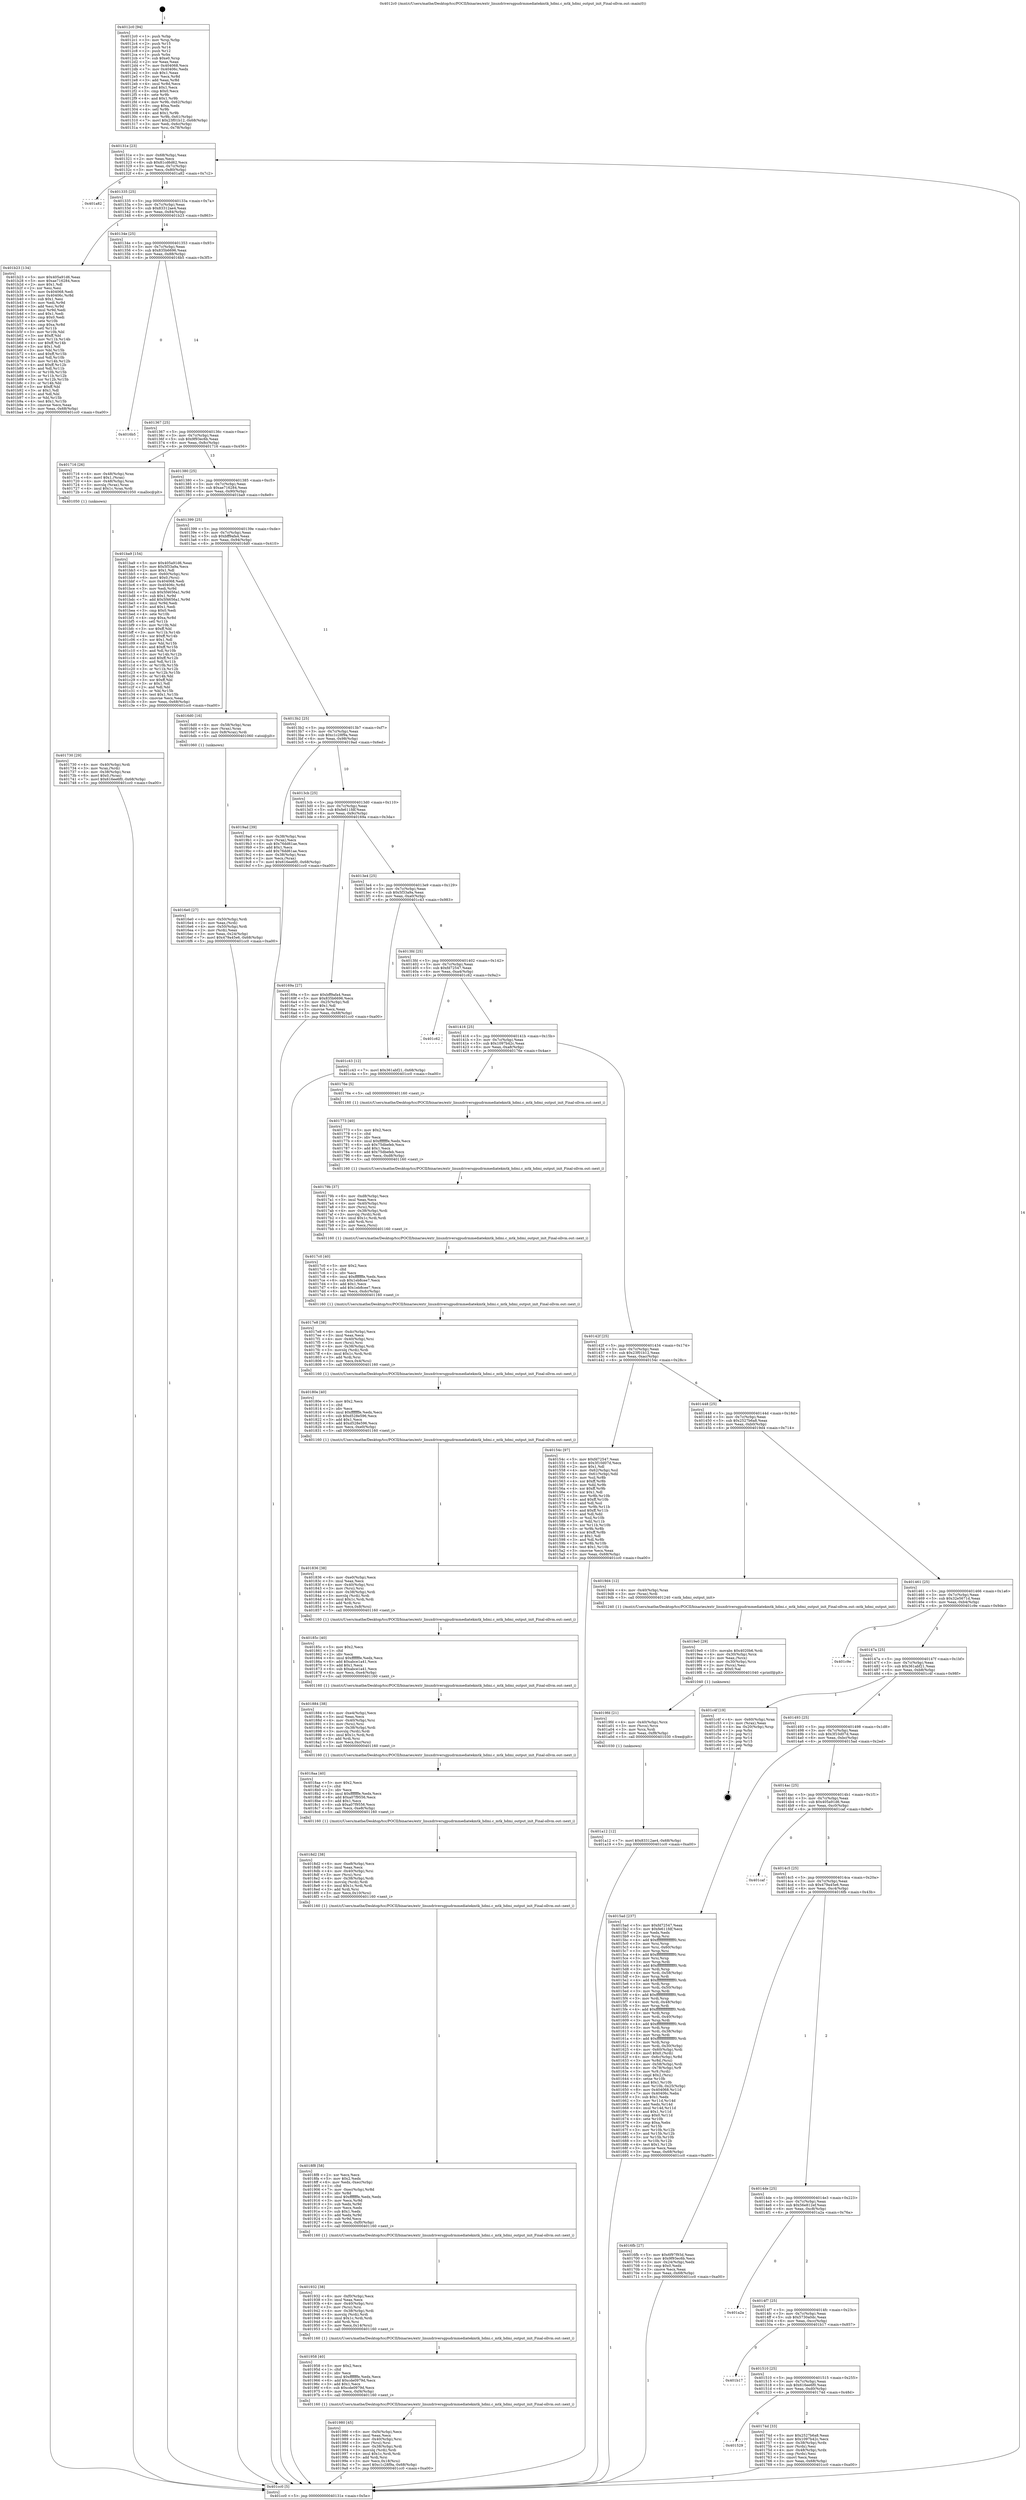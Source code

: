 digraph "0x4012c0" {
  label = "0x4012c0 (/mnt/c/Users/mathe/Desktop/tcc/POCII/binaries/extr_linuxdriversgpudrmmediatekmtk_hdmi.c_mtk_hdmi_output_init_Final-ollvm.out::main(0))"
  labelloc = "t"
  node[shape=record]

  Entry [label="",width=0.3,height=0.3,shape=circle,fillcolor=black,style=filled]
  "0x40131e" [label="{
     0x40131e [23]\l
     | [instrs]\l
     &nbsp;&nbsp;0x40131e \<+3\>: mov -0x68(%rbp),%eax\l
     &nbsp;&nbsp;0x401321 \<+2\>: mov %eax,%ecx\l
     &nbsp;&nbsp;0x401323 \<+6\>: sub $0x81cd6d62,%ecx\l
     &nbsp;&nbsp;0x401329 \<+3\>: mov %eax,-0x7c(%rbp)\l
     &nbsp;&nbsp;0x40132c \<+3\>: mov %ecx,-0x80(%rbp)\l
     &nbsp;&nbsp;0x40132f \<+6\>: je 0000000000401a82 \<main+0x7c2\>\l
  }"]
  "0x401a82" [label="{
     0x401a82\l
  }", style=dashed]
  "0x401335" [label="{
     0x401335 [25]\l
     | [instrs]\l
     &nbsp;&nbsp;0x401335 \<+5\>: jmp 000000000040133a \<main+0x7a\>\l
     &nbsp;&nbsp;0x40133a \<+3\>: mov -0x7c(%rbp),%eax\l
     &nbsp;&nbsp;0x40133d \<+5\>: sub $0x83312ae4,%eax\l
     &nbsp;&nbsp;0x401342 \<+6\>: mov %eax,-0x84(%rbp)\l
     &nbsp;&nbsp;0x401348 \<+6\>: je 0000000000401b23 \<main+0x863\>\l
  }"]
  Exit [label="",width=0.3,height=0.3,shape=circle,fillcolor=black,style=filled,peripheries=2]
  "0x401b23" [label="{
     0x401b23 [134]\l
     | [instrs]\l
     &nbsp;&nbsp;0x401b23 \<+5\>: mov $0x405a91d6,%eax\l
     &nbsp;&nbsp;0x401b28 \<+5\>: mov $0xae716284,%ecx\l
     &nbsp;&nbsp;0x401b2d \<+2\>: mov $0x1,%dl\l
     &nbsp;&nbsp;0x401b2f \<+2\>: xor %esi,%esi\l
     &nbsp;&nbsp;0x401b31 \<+7\>: mov 0x404068,%edi\l
     &nbsp;&nbsp;0x401b38 \<+8\>: mov 0x40406c,%r8d\l
     &nbsp;&nbsp;0x401b40 \<+3\>: sub $0x1,%esi\l
     &nbsp;&nbsp;0x401b43 \<+3\>: mov %edi,%r9d\l
     &nbsp;&nbsp;0x401b46 \<+3\>: add %esi,%r9d\l
     &nbsp;&nbsp;0x401b49 \<+4\>: imul %r9d,%edi\l
     &nbsp;&nbsp;0x401b4d \<+3\>: and $0x1,%edi\l
     &nbsp;&nbsp;0x401b50 \<+3\>: cmp $0x0,%edi\l
     &nbsp;&nbsp;0x401b53 \<+4\>: sete %r10b\l
     &nbsp;&nbsp;0x401b57 \<+4\>: cmp $0xa,%r8d\l
     &nbsp;&nbsp;0x401b5b \<+4\>: setl %r11b\l
     &nbsp;&nbsp;0x401b5f \<+3\>: mov %r10b,%bl\l
     &nbsp;&nbsp;0x401b62 \<+3\>: xor $0xff,%bl\l
     &nbsp;&nbsp;0x401b65 \<+3\>: mov %r11b,%r14b\l
     &nbsp;&nbsp;0x401b68 \<+4\>: xor $0xff,%r14b\l
     &nbsp;&nbsp;0x401b6c \<+3\>: xor $0x1,%dl\l
     &nbsp;&nbsp;0x401b6f \<+3\>: mov %bl,%r15b\l
     &nbsp;&nbsp;0x401b72 \<+4\>: and $0xff,%r15b\l
     &nbsp;&nbsp;0x401b76 \<+3\>: and %dl,%r10b\l
     &nbsp;&nbsp;0x401b79 \<+3\>: mov %r14b,%r12b\l
     &nbsp;&nbsp;0x401b7c \<+4\>: and $0xff,%r12b\l
     &nbsp;&nbsp;0x401b80 \<+3\>: and %dl,%r11b\l
     &nbsp;&nbsp;0x401b83 \<+3\>: or %r10b,%r15b\l
     &nbsp;&nbsp;0x401b86 \<+3\>: or %r11b,%r12b\l
     &nbsp;&nbsp;0x401b89 \<+3\>: xor %r12b,%r15b\l
     &nbsp;&nbsp;0x401b8c \<+3\>: or %r14b,%bl\l
     &nbsp;&nbsp;0x401b8f \<+3\>: xor $0xff,%bl\l
     &nbsp;&nbsp;0x401b92 \<+3\>: or $0x1,%dl\l
     &nbsp;&nbsp;0x401b95 \<+2\>: and %dl,%bl\l
     &nbsp;&nbsp;0x401b97 \<+3\>: or %bl,%r15b\l
     &nbsp;&nbsp;0x401b9a \<+4\>: test $0x1,%r15b\l
     &nbsp;&nbsp;0x401b9e \<+3\>: cmovne %ecx,%eax\l
     &nbsp;&nbsp;0x401ba1 \<+3\>: mov %eax,-0x68(%rbp)\l
     &nbsp;&nbsp;0x401ba4 \<+5\>: jmp 0000000000401cc0 \<main+0xa00\>\l
  }"]
  "0x40134e" [label="{
     0x40134e [25]\l
     | [instrs]\l
     &nbsp;&nbsp;0x40134e \<+5\>: jmp 0000000000401353 \<main+0x93\>\l
     &nbsp;&nbsp;0x401353 \<+3\>: mov -0x7c(%rbp),%eax\l
     &nbsp;&nbsp;0x401356 \<+5\>: sub $0x835b6696,%eax\l
     &nbsp;&nbsp;0x40135b \<+6\>: mov %eax,-0x88(%rbp)\l
     &nbsp;&nbsp;0x401361 \<+6\>: je 00000000004016b5 \<main+0x3f5\>\l
  }"]
  "0x401a12" [label="{
     0x401a12 [12]\l
     | [instrs]\l
     &nbsp;&nbsp;0x401a12 \<+7\>: movl $0x83312ae4,-0x68(%rbp)\l
     &nbsp;&nbsp;0x401a19 \<+5\>: jmp 0000000000401cc0 \<main+0xa00\>\l
  }"]
  "0x4016b5" [label="{
     0x4016b5\l
  }", style=dashed]
  "0x401367" [label="{
     0x401367 [25]\l
     | [instrs]\l
     &nbsp;&nbsp;0x401367 \<+5\>: jmp 000000000040136c \<main+0xac\>\l
     &nbsp;&nbsp;0x40136c \<+3\>: mov -0x7c(%rbp),%eax\l
     &nbsp;&nbsp;0x40136f \<+5\>: sub $0x9f93ec6b,%eax\l
     &nbsp;&nbsp;0x401374 \<+6\>: mov %eax,-0x8c(%rbp)\l
     &nbsp;&nbsp;0x40137a \<+6\>: je 0000000000401716 \<main+0x456\>\l
  }"]
  "0x4019fd" [label="{
     0x4019fd [21]\l
     | [instrs]\l
     &nbsp;&nbsp;0x4019fd \<+4\>: mov -0x40(%rbp),%rcx\l
     &nbsp;&nbsp;0x401a01 \<+3\>: mov (%rcx),%rcx\l
     &nbsp;&nbsp;0x401a04 \<+3\>: mov %rcx,%rdi\l
     &nbsp;&nbsp;0x401a07 \<+6\>: mov %eax,-0xf8(%rbp)\l
     &nbsp;&nbsp;0x401a0d \<+5\>: call 0000000000401030 \<free@plt\>\l
     | [calls]\l
     &nbsp;&nbsp;0x401030 \{1\} (unknown)\l
  }"]
  "0x401716" [label="{
     0x401716 [26]\l
     | [instrs]\l
     &nbsp;&nbsp;0x401716 \<+4\>: mov -0x48(%rbp),%rax\l
     &nbsp;&nbsp;0x40171a \<+6\>: movl $0x1,(%rax)\l
     &nbsp;&nbsp;0x401720 \<+4\>: mov -0x48(%rbp),%rax\l
     &nbsp;&nbsp;0x401724 \<+3\>: movslq (%rax),%rax\l
     &nbsp;&nbsp;0x401727 \<+4\>: imul $0x1c,%rax,%rdi\l
     &nbsp;&nbsp;0x40172b \<+5\>: call 0000000000401050 \<malloc@plt\>\l
     | [calls]\l
     &nbsp;&nbsp;0x401050 \{1\} (unknown)\l
  }"]
  "0x401380" [label="{
     0x401380 [25]\l
     | [instrs]\l
     &nbsp;&nbsp;0x401380 \<+5\>: jmp 0000000000401385 \<main+0xc5\>\l
     &nbsp;&nbsp;0x401385 \<+3\>: mov -0x7c(%rbp),%eax\l
     &nbsp;&nbsp;0x401388 \<+5\>: sub $0xae716284,%eax\l
     &nbsp;&nbsp;0x40138d \<+6\>: mov %eax,-0x90(%rbp)\l
     &nbsp;&nbsp;0x401393 \<+6\>: je 0000000000401ba9 \<main+0x8e9\>\l
  }"]
  "0x4019e0" [label="{
     0x4019e0 [29]\l
     | [instrs]\l
     &nbsp;&nbsp;0x4019e0 \<+10\>: movabs $0x4020b6,%rdi\l
     &nbsp;&nbsp;0x4019ea \<+4\>: mov -0x30(%rbp),%rcx\l
     &nbsp;&nbsp;0x4019ee \<+2\>: mov %eax,(%rcx)\l
     &nbsp;&nbsp;0x4019f0 \<+4\>: mov -0x30(%rbp),%rcx\l
     &nbsp;&nbsp;0x4019f4 \<+2\>: mov (%rcx),%esi\l
     &nbsp;&nbsp;0x4019f6 \<+2\>: mov $0x0,%al\l
     &nbsp;&nbsp;0x4019f8 \<+5\>: call 0000000000401040 \<printf@plt\>\l
     | [calls]\l
     &nbsp;&nbsp;0x401040 \{1\} (unknown)\l
  }"]
  "0x401ba9" [label="{
     0x401ba9 [154]\l
     | [instrs]\l
     &nbsp;&nbsp;0x401ba9 \<+5\>: mov $0x405a91d6,%eax\l
     &nbsp;&nbsp;0x401bae \<+5\>: mov $0x5f33a9a,%ecx\l
     &nbsp;&nbsp;0x401bb3 \<+2\>: mov $0x1,%dl\l
     &nbsp;&nbsp;0x401bb5 \<+4\>: mov -0x60(%rbp),%rsi\l
     &nbsp;&nbsp;0x401bb9 \<+6\>: movl $0x0,(%rsi)\l
     &nbsp;&nbsp;0x401bbf \<+7\>: mov 0x404068,%edi\l
     &nbsp;&nbsp;0x401bc6 \<+8\>: mov 0x40406c,%r8d\l
     &nbsp;&nbsp;0x401bce \<+3\>: mov %edi,%r9d\l
     &nbsp;&nbsp;0x401bd1 \<+7\>: sub $0x5f4656a1,%r9d\l
     &nbsp;&nbsp;0x401bd8 \<+4\>: sub $0x1,%r9d\l
     &nbsp;&nbsp;0x401bdc \<+7\>: add $0x5f4656a1,%r9d\l
     &nbsp;&nbsp;0x401be3 \<+4\>: imul %r9d,%edi\l
     &nbsp;&nbsp;0x401be7 \<+3\>: and $0x1,%edi\l
     &nbsp;&nbsp;0x401bea \<+3\>: cmp $0x0,%edi\l
     &nbsp;&nbsp;0x401bed \<+4\>: sete %r10b\l
     &nbsp;&nbsp;0x401bf1 \<+4\>: cmp $0xa,%r8d\l
     &nbsp;&nbsp;0x401bf5 \<+4\>: setl %r11b\l
     &nbsp;&nbsp;0x401bf9 \<+3\>: mov %r10b,%bl\l
     &nbsp;&nbsp;0x401bfc \<+3\>: xor $0xff,%bl\l
     &nbsp;&nbsp;0x401bff \<+3\>: mov %r11b,%r14b\l
     &nbsp;&nbsp;0x401c02 \<+4\>: xor $0xff,%r14b\l
     &nbsp;&nbsp;0x401c06 \<+3\>: xor $0x1,%dl\l
     &nbsp;&nbsp;0x401c09 \<+3\>: mov %bl,%r15b\l
     &nbsp;&nbsp;0x401c0c \<+4\>: and $0xff,%r15b\l
     &nbsp;&nbsp;0x401c10 \<+3\>: and %dl,%r10b\l
     &nbsp;&nbsp;0x401c13 \<+3\>: mov %r14b,%r12b\l
     &nbsp;&nbsp;0x401c16 \<+4\>: and $0xff,%r12b\l
     &nbsp;&nbsp;0x401c1a \<+3\>: and %dl,%r11b\l
     &nbsp;&nbsp;0x401c1d \<+3\>: or %r10b,%r15b\l
     &nbsp;&nbsp;0x401c20 \<+3\>: or %r11b,%r12b\l
     &nbsp;&nbsp;0x401c23 \<+3\>: xor %r12b,%r15b\l
     &nbsp;&nbsp;0x401c26 \<+3\>: or %r14b,%bl\l
     &nbsp;&nbsp;0x401c29 \<+3\>: xor $0xff,%bl\l
     &nbsp;&nbsp;0x401c2c \<+3\>: or $0x1,%dl\l
     &nbsp;&nbsp;0x401c2f \<+2\>: and %dl,%bl\l
     &nbsp;&nbsp;0x401c31 \<+3\>: or %bl,%r15b\l
     &nbsp;&nbsp;0x401c34 \<+4\>: test $0x1,%r15b\l
     &nbsp;&nbsp;0x401c38 \<+3\>: cmovne %ecx,%eax\l
     &nbsp;&nbsp;0x401c3b \<+3\>: mov %eax,-0x68(%rbp)\l
     &nbsp;&nbsp;0x401c3e \<+5\>: jmp 0000000000401cc0 \<main+0xa00\>\l
  }"]
  "0x401399" [label="{
     0x401399 [25]\l
     | [instrs]\l
     &nbsp;&nbsp;0x401399 \<+5\>: jmp 000000000040139e \<main+0xde\>\l
     &nbsp;&nbsp;0x40139e \<+3\>: mov -0x7c(%rbp),%eax\l
     &nbsp;&nbsp;0x4013a1 \<+5\>: sub $0xbff9afa4,%eax\l
     &nbsp;&nbsp;0x4013a6 \<+6\>: mov %eax,-0x94(%rbp)\l
     &nbsp;&nbsp;0x4013ac \<+6\>: je 00000000004016d0 \<main+0x410\>\l
  }"]
  "0x401980" [label="{
     0x401980 [45]\l
     | [instrs]\l
     &nbsp;&nbsp;0x401980 \<+6\>: mov -0xf4(%rbp),%ecx\l
     &nbsp;&nbsp;0x401986 \<+3\>: imul %eax,%ecx\l
     &nbsp;&nbsp;0x401989 \<+4\>: mov -0x40(%rbp),%rsi\l
     &nbsp;&nbsp;0x40198d \<+3\>: mov (%rsi),%rsi\l
     &nbsp;&nbsp;0x401990 \<+4\>: mov -0x38(%rbp),%rdi\l
     &nbsp;&nbsp;0x401994 \<+3\>: movslq (%rdi),%rdi\l
     &nbsp;&nbsp;0x401997 \<+4\>: imul $0x1c,%rdi,%rdi\l
     &nbsp;&nbsp;0x40199b \<+3\>: add %rdi,%rsi\l
     &nbsp;&nbsp;0x40199e \<+3\>: mov %ecx,0x18(%rsi)\l
     &nbsp;&nbsp;0x4019a1 \<+7\>: movl $0xc1c28f9a,-0x68(%rbp)\l
     &nbsp;&nbsp;0x4019a8 \<+5\>: jmp 0000000000401cc0 \<main+0xa00\>\l
  }"]
  "0x4016d0" [label="{
     0x4016d0 [16]\l
     | [instrs]\l
     &nbsp;&nbsp;0x4016d0 \<+4\>: mov -0x58(%rbp),%rax\l
     &nbsp;&nbsp;0x4016d4 \<+3\>: mov (%rax),%rax\l
     &nbsp;&nbsp;0x4016d7 \<+4\>: mov 0x8(%rax),%rdi\l
     &nbsp;&nbsp;0x4016db \<+5\>: call 0000000000401060 \<atoi@plt\>\l
     | [calls]\l
     &nbsp;&nbsp;0x401060 \{1\} (unknown)\l
  }"]
  "0x4013b2" [label="{
     0x4013b2 [25]\l
     | [instrs]\l
     &nbsp;&nbsp;0x4013b2 \<+5\>: jmp 00000000004013b7 \<main+0xf7\>\l
     &nbsp;&nbsp;0x4013b7 \<+3\>: mov -0x7c(%rbp),%eax\l
     &nbsp;&nbsp;0x4013ba \<+5\>: sub $0xc1c28f9a,%eax\l
     &nbsp;&nbsp;0x4013bf \<+6\>: mov %eax,-0x98(%rbp)\l
     &nbsp;&nbsp;0x4013c5 \<+6\>: je 00000000004019ad \<main+0x6ed\>\l
  }"]
  "0x401958" [label="{
     0x401958 [40]\l
     | [instrs]\l
     &nbsp;&nbsp;0x401958 \<+5\>: mov $0x2,%ecx\l
     &nbsp;&nbsp;0x40195d \<+1\>: cltd\l
     &nbsp;&nbsp;0x40195e \<+2\>: idiv %ecx\l
     &nbsp;&nbsp;0x401960 \<+6\>: imul $0xfffffffe,%edx,%ecx\l
     &nbsp;&nbsp;0x401966 \<+6\>: add $0xcde0979d,%ecx\l
     &nbsp;&nbsp;0x40196c \<+3\>: add $0x1,%ecx\l
     &nbsp;&nbsp;0x40196f \<+6\>: sub $0xcde0979d,%ecx\l
     &nbsp;&nbsp;0x401975 \<+6\>: mov %ecx,-0xf4(%rbp)\l
     &nbsp;&nbsp;0x40197b \<+5\>: call 0000000000401160 \<next_i\>\l
     | [calls]\l
     &nbsp;&nbsp;0x401160 \{1\} (/mnt/c/Users/mathe/Desktop/tcc/POCII/binaries/extr_linuxdriversgpudrmmediatekmtk_hdmi.c_mtk_hdmi_output_init_Final-ollvm.out::next_i)\l
  }"]
  "0x4019ad" [label="{
     0x4019ad [39]\l
     | [instrs]\l
     &nbsp;&nbsp;0x4019ad \<+4\>: mov -0x38(%rbp),%rax\l
     &nbsp;&nbsp;0x4019b1 \<+2\>: mov (%rax),%ecx\l
     &nbsp;&nbsp;0x4019b3 \<+6\>: sub $0x76dd61ae,%ecx\l
     &nbsp;&nbsp;0x4019b9 \<+3\>: add $0x1,%ecx\l
     &nbsp;&nbsp;0x4019bc \<+6\>: add $0x76dd61ae,%ecx\l
     &nbsp;&nbsp;0x4019c2 \<+4\>: mov -0x38(%rbp),%rax\l
     &nbsp;&nbsp;0x4019c6 \<+2\>: mov %ecx,(%rax)\l
     &nbsp;&nbsp;0x4019c8 \<+7\>: movl $0x616ee6f0,-0x68(%rbp)\l
     &nbsp;&nbsp;0x4019cf \<+5\>: jmp 0000000000401cc0 \<main+0xa00\>\l
  }"]
  "0x4013cb" [label="{
     0x4013cb [25]\l
     | [instrs]\l
     &nbsp;&nbsp;0x4013cb \<+5\>: jmp 00000000004013d0 \<main+0x110\>\l
     &nbsp;&nbsp;0x4013d0 \<+3\>: mov -0x7c(%rbp),%eax\l
     &nbsp;&nbsp;0x4013d3 \<+5\>: sub $0xfe611fdf,%eax\l
     &nbsp;&nbsp;0x4013d8 \<+6\>: mov %eax,-0x9c(%rbp)\l
     &nbsp;&nbsp;0x4013de \<+6\>: je 000000000040169a \<main+0x3da\>\l
  }"]
  "0x401932" [label="{
     0x401932 [38]\l
     | [instrs]\l
     &nbsp;&nbsp;0x401932 \<+6\>: mov -0xf0(%rbp),%ecx\l
     &nbsp;&nbsp;0x401938 \<+3\>: imul %eax,%ecx\l
     &nbsp;&nbsp;0x40193b \<+4\>: mov -0x40(%rbp),%rsi\l
     &nbsp;&nbsp;0x40193f \<+3\>: mov (%rsi),%rsi\l
     &nbsp;&nbsp;0x401942 \<+4\>: mov -0x38(%rbp),%rdi\l
     &nbsp;&nbsp;0x401946 \<+3\>: movslq (%rdi),%rdi\l
     &nbsp;&nbsp;0x401949 \<+4\>: imul $0x1c,%rdi,%rdi\l
     &nbsp;&nbsp;0x40194d \<+3\>: add %rdi,%rsi\l
     &nbsp;&nbsp;0x401950 \<+3\>: mov %ecx,0x14(%rsi)\l
     &nbsp;&nbsp;0x401953 \<+5\>: call 0000000000401160 \<next_i\>\l
     | [calls]\l
     &nbsp;&nbsp;0x401160 \{1\} (/mnt/c/Users/mathe/Desktop/tcc/POCII/binaries/extr_linuxdriversgpudrmmediatekmtk_hdmi.c_mtk_hdmi_output_init_Final-ollvm.out::next_i)\l
  }"]
  "0x40169a" [label="{
     0x40169a [27]\l
     | [instrs]\l
     &nbsp;&nbsp;0x40169a \<+5\>: mov $0xbff9afa4,%eax\l
     &nbsp;&nbsp;0x40169f \<+5\>: mov $0x835b6696,%ecx\l
     &nbsp;&nbsp;0x4016a4 \<+3\>: mov -0x25(%rbp),%dl\l
     &nbsp;&nbsp;0x4016a7 \<+3\>: test $0x1,%dl\l
     &nbsp;&nbsp;0x4016aa \<+3\>: cmovne %ecx,%eax\l
     &nbsp;&nbsp;0x4016ad \<+3\>: mov %eax,-0x68(%rbp)\l
     &nbsp;&nbsp;0x4016b0 \<+5\>: jmp 0000000000401cc0 \<main+0xa00\>\l
  }"]
  "0x4013e4" [label="{
     0x4013e4 [25]\l
     | [instrs]\l
     &nbsp;&nbsp;0x4013e4 \<+5\>: jmp 00000000004013e9 \<main+0x129\>\l
     &nbsp;&nbsp;0x4013e9 \<+3\>: mov -0x7c(%rbp),%eax\l
     &nbsp;&nbsp;0x4013ec \<+5\>: sub $0x5f33a9a,%eax\l
     &nbsp;&nbsp;0x4013f1 \<+6\>: mov %eax,-0xa0(%rbp)\l
     &nbsp;&nbsp;0x4013f7 \<+6\>: je 0000000000401c43 \<main+0x983\>\l
  }"]
  "0x4018f8" [label="{
     0x4018f8 [58]\l
     | [instrs]\l
     &nbsp;&nbsp;0x4018f8 \<+2\>: xor %ecx,%ecx\l
     &nbsp;&nbsp;0x4018fa \<+5\>: mov $0x2,%edx\l
     &nbsp;&nbsp;0x4018ff \<+6\>: mov %edx,-0xec(%rbp)\l
     &nbsp;&nbsp;0x401905 \<+1\>: cltd\l
     &nbsp;&nbsp;0x401906 \<+7\>: mov -0xec(%rbp),%r8d\l
     &nbsp;&nbsp;0x40190d \<+3\>: idiv %r8d\l
     &nbsp;&nbsp;0x401910 \<+6\>: imul $0xfffffffe,%edx,%edx\l
     &nbsp;&nbsp;0x401916 \<+3\>: mov %ecx,%r9d\l
     &nbsp;&nbsp;0x401919 \<+3\>: sub %edx,%r9d\l
     &nbsp;&nbsp;0x40191c \<+2\>: mov %ecx,%edx\l
     &nbsp;&nbsp;0x40191e \<+3\>: sub $0x1,%edx\l
     &nbsp;&nbsp;0x401921 \<+3\>: add %edx,%r9d\l
     &nbsp;&nbsp;0x401924 \<+3\>: sub %r9d,%ecx\l
     &nbsp;&nbsp;0x401927 \<+6\>: mov %ecx,-0xf0(%rbp)\l
     &nbsp;&nbsp;0x40192d \<+5\>: call 0000000000401160 \<next_i\>\l
     | [calls]\l
     &nbsp;&nbsp;0x401160 \{1\} (/mnt/c/Users/mathe/Desktop/tcc/POCII/binaries/extr_linuxdriversgpudrmmediatekmtk_hdmi.c_mtk_hdmi_output_init_Final-ollvm.out::next_i)\l
  }"]
  "0x401c43" [label="{
     0x401c43 [12]\l
     | [instrs]\l
     &nbsp;&nbsp;0x401c43 \<+7\>: movl $0x361abf21,-0x68(%rbp)\l
     &nbsp;&nbsp;0x401c4a \<+5\>: jmp 0000000000401cc0 \<main+0xa00\>\l
  }"]
  "0x4013fd" [label="{
     0x4013fd [25]\l
     | [instrs]\l
     &nbsp;&nbsp;0x4013fd \<+5\>: jmp 0000000000401402 \<main+0x142\>\l
     &nbsp;&nbsp;0x401402 \<+3\>: mov -0x7c(%rbp),%eax\l
     &nbsp;&nbsp;0x401405 \<+5\>: sub $0xfd72547,%eax\l
     &nbsp;&nbsp;0x40140a \<+6\>: mov %eax,-0xa4(%rbp)\l
     &nbsp;&nbsp;0x401410 \<+6\>: je 0000000000401c62 \<main+0x9a2\>\l
  }"]
  "0x4018d2" [label="{
     0x4018d2 [38]\l
     | [instrs]\l
     &nbsp;&nbsp;0x4018d2 \<+6\>: mov -0xe8(%rbp),%ecx\l
     &nbsp;&nbsp;0x4018d8 \<+3\>: imul %eax,%ecx\l
     &nbsp;&nbsp;0x4018db \<+4\>: mov -0x40(%rbp),%rsi\l
     &nbsp;&nbsp;0x4018df \<+3\>: mov (%rsi),%rsi\l
     &nbsp;&nbsp;0x4018e2 \<+4\>: mov -0x38(%rbp),%rdi\l
     &nbsp;&nbsp;0x4018e6 \<+3\>: movslq (%rdi),%rdi\l
     &nbsp;&nbsp;0x4018e9 \<+4\>: imul $0x1c,%rdi,%rdi\l
     &nbsp;&nbsp;0x4018ed \<+3\>: add %rdi,%rsi\l
     &nbsp;&nbsp;0x4018f0 \<+3\>: mov %ecx,0x10(%rsi)\l
     &nbsp;&nbsp;0x4018f3 \<+5\>: call 0000000000401160 \<next_i\>\l
     | [calls]\l
     &nbsp;&nbsp;0x401160 \{1\} (/mnt/c/Users/mathe/Desktop/tcc/POCII/binaries/extr_linuxdriversgpudrmmediatekmtk_hdmi.c_mtk_hdmi_output_init_Final-ollvm.out::next_i)\l
  }"]
  "0x401c62" [label="{
     0x401c62\l
  }", style=dashed]
  "0x401416" [label="{
     0x401416 [25]\l
     | [instrs]\l
     &nbsp;&nbsp;0x401416 \<+5\>: jmp 000000000040141b \<main+0x15b\>\l
     &nbsp;&nbsp;0x40141b \<+3\>: mov -0x7c(%rbp),%eax\l
     &nbsp;&nbsp;0x40141e \<+5\>: sub $0x1097b42c,%eax\l
     &nbsp;&nbsp;0x401423 \<+6\>: mov %eax,-0xa8(%rbp)\l
     &nbsp;&nbsp;0x401429 \<+6\>: je 000000000040176e \<main+0x4ae\>\l
  }"]
  "0x4018aa" [label="{
     0x4018aa [40]\l
     | [instrs]\l
     &nbsp;&nbsp;0x4018aa \<+5\>: mov $0x2,%ecx\l
     &nbsp;&nbsp;0x4018af \<+1\>: cltd\l
     &nbsp;&nbsp;0x4018b0 \<+2\>: idiv %ecx\l
     &nbsp;&nbsp;0x4018b2 \<+6\>: imul $0xfffffffe,%edx,%ecx\l
     &nbsp;&nbsp;0x4018b8 \<+6\>: add $0xa07f9556,%ecx\l
     &nbsp;&nbsp;0x4018be \<+3\>: add $0x1,%ecx\l
     &nbsp;&nbsp;0x4018c1 \<+6\>: sub $0xa07f9556,%ecx\l
     &nbsp;&nbsp;0x4018c7 \<+6\>: mov %ecx,-0xe8(%rbp)\l
     &nbsp;&nbsp;0x4018cd \<+5\>: call 0000000000401160 \<next_i\>\l
     | [calls]\l
     &nbsp;&nbsp;0x401160 \{1\} (/mnt/c/Users/mathe/Desktop/tcc/POCII/binaries/extr_linuxdriversgpudrmmediatekmtk_hdmi.c_mtk_hdmi_output_init_Final-ollvm.out::next_i)\l
  }"]
  "0x40176e" [label="{
     0x40176e [5]\l
     | [instrs]\l
     &nbsp;&nbsp;0x40176e \<+5\>: call 0000000000401160 \<next_i\>\l
     | [calls]\l
     &nbsp;&nbsp;0x401160 \{1\} (/mnt/c/Users/mathe/Desktop/tcc/POCII/binaries/extr_linuxdriversgpudrmmediatekmtk_hdmi.c_mtk_hdmi_output_init_Final-ollvm.out::next_i)\l
  }"]
  "0x40142f" [label="{
     0x40142f [25]\l
     | [instrs]\l
     &nbsp;&nbsp;0x40142f \<+5\>: jmp 0000000000401434 \<main+0x174\>\l
     &nbsp;&nbsp;0x401434 \<+3\>: mov -0x7c(%rbp),%eax\l
     &nbsp;&nbsp;0x401437 \<+5\>: sub $0x23f01b12,%eax\l
     &nbsp;&nbsp;0x40143c \<+6\>: mov %eax,-0xac(%rbp)\l
     &nbsp;&nbsp;0x401442 \<+6\>: je 000000000040154c \<main+0x28c\>\l
  }"]
  "0x401884" [label="{
     0x401884 [38]\l
     | [instrs]\l
     &nbsp;&nbsp;0x401884 \<+6\>: mov -0xe4(%rbp),%ecx\l
     &nbsp;&nbsp;0x40188a \<+3\>: imul %eax,%ecx\l
     &nbsp;&nbsp;0x40188d \<+4\>: mov -0x40(%rbp),%rsi\l
     &nbsp;&nbsp;0x401891 \<+3\>: mov (%rsi),%rsi\l
     &nbsp;&nbsp;0x401894 \<+4\>: mov -0x38(%rbp),%rdi\l
     &nbsp;&nbsp;0x401898 \<+3\>: movslq (%rdi),%rdi\l
     &nbsp;&nbsp;0x40189b \<+4\>: imul $0x1c,%rdi,%rdi\l
     &nbsp;&nbsp;0x40189f \<+3\>: add %rdi,%rsi\l
     &nbsp;&nbsp;0x4018a2 \<+3\>: mov %ecx,0xc(%rsi)\l
     &nbsp;&nbsp;0x4018a5 \<+5\>: call 0000000000401160 \<next_i\>\l
     | [calls]\l
     &nbsp;&nbsp;0x401160 \{1\} (/mnt/c/Users/mathe/Desktop/tcc/POCII/binaries/extr_linuxdriversgpudrmmediatekmtk_hdmi.c_mtk_hdmi_output_init_Final-ollvm.out::next_i)\l
  }"]
  "0x40154c" [label="{
     0x40154c [97]\l
     | [instrs]\l
     &nbsp;&nbsp;0x40154c \<+5\>: mov $0xfd72547,%eax\l
     &nbsp;&nbsp;0x401551 \<+5\>: mov $0x3f10d07d,%ecx\l
     &nbsp;&nbsp;0x401556 \<+2\>: mov $0x1,%dl\l
     &nbsp;&nbsp;0x401558 \<+4\>: mov -0x62(%rbp),%sil\l
     &nbsp;&nbsp;0x40155c \<+4\>: mov -0x61(%rbp),%dil\l
     &nbsp;&nbsp;0x401560 \<+3\>: mov %sil,%r8b\l
     &nbsp;&nbsp;0x401563 \<+4\>: xor $0xff,%r8b\l
     &nbsp;&nbsp;0x401567 \<+3\>: mov %dil,%r9b\l
     &nbsp;&nbsp;0x40156a \<+4\>: xor $0xff,%r9b\l
     &nbsp;&nbsp;0x40156e \<+3\>: xor $0x1,%dl\l
     &nbsp;&nbsp;0x401571 \<+3\>: mov %r8b,%r10b\l
     &nbsp;&nbsp;0x401574 \<+4\>: and $0xff,%r10b\l
     &nbsp;&nbsp;0x401578 \<+3\>: and %dl,%sil\l
     &nbsp;&nbsp;0x40157b \<+3\>: mov %r9b,%r11b\l
     &nbsp;&nbsp;0x40157e \<+4\>: and $0xff,%r11b\l
     &nbsp;&nbsp;0x401582 \<+3\>: and %dl,%dil\l
     &nbsp;&nbsp;0x401585 \<+3\>: or %sil,%r10b\l
     &nbsp;&nbsp;0x401588 \<+3\>: or %dil,%r11b\l
     &nbsp;&nbsp;0x40158b \<+3\>: xor %r11b,%r10b\l
     &nbsp;&nbsp;0x40158e \<+3\>: or %r9b,%r8b\l
     &nbsp;&nbsp;0x401591 \<+4\>: xor $0xff,%r8b\l
     &nbsp;&nbsp;0x401595 \<+3\>: or $0x1,%dl\l
     &nbsp;&nbsp;0x401598 \<+3\>: and %dl,%r8b\l
     &nbsp;&nbsp;0x40159b \<+3\>: or %r8b,%r10b\l
     &nbsp;&nbsp;0x40159e \<+4\>: test $0x1,%r10b\l
     &nbsp;&nbsp;0x4015a2 \<+3\>: cmovne %ecx,%eax\l
     &nbsp;&nbsp;0x4015a5 \<+3\>: mov %eax,-0x68(%rbp)\l
     &nbsp;&nbsp;0x4015a8 \<+5\>: jmp 0000000000401cc0 \<main+0xa00\>\l
  }"]
  "0x401448" [label="{
     0x401448 [25]\l
     | [instrs]\l
     &nbsp;&nbsp;0x401448 \<+5\>: jmp 000000000040144d \<main+0x18d\>\l
     &nbsp;&nbsp;0x40144d \<+3\>: mov -0x7c(%rbp),%eax\l
     &nbsp;&nbsp;0x401450 \<+5\>: sub $0x2527b6a8,%eax\l
     &nbsp;&nbsp;0x401455 \<+6\>: mov %eax,-0xb0(%rbp)\l
     &nbsp;&nbsp;0x40145b \<+6\>: je 00000000004019d4 \<main+0x714\>\l
  }"]
  "0x401cc0" [label="{
     0x401cc0 [5]\l
     | [instrs]\l
     &nbsp;&nbsp;0x401cc0 \<+5\>: jmp 000000000040131e \<main+0x5e\>\l
  }"]
  "0x4012c0" [label="{
     0x4012c0 [94]\l
     | [instrs]\l
     &nbsp;&nbsp;0x4012c0 \<+1\>: push %rbp\l
     &nbsp;&nbsp;0x4012c1 \<+3\>: mov %rsp,%rbp\l
     &nbsp;&nbsp;0x4012c4 \<+2\>: push %r15\l
     &nbsp;&nbsp;0x4012c6 \<+2\>: push %r14\l
     &nbsp;&nbsp;0x4012c8 \<+2\>: push %r12\l
     &nbsp;&nbsp;0x4012ca \<+1\>: push %rbx\l
     &nbsp;&nbsp;0x4012cb \<+7\>: sub $0xe0,%rsp\l
     &nbsp;&nbsp;0x4012d2 \<+2\>: xor %eax,%eax\l
     &nbsp;&nbsp;0x4012d4 \<+7\>: mov 0x404068,%ecx\l
     &nbsp;&nbsp;0x4012db \<+7\>: mov 0x40406c,%edx\l
     &nbsp;&nbsp;0x4012e2 \<+3\>: sub $0x1,%eax\l
     &nbsp;&nbsp;0x4012e5 \<+3\>: mov %ecx,%r8d\l
     &nbsp;&nbsp;0x4012e8 \<+3\>: add %eax,%r8d\l
     &nbsp;&nbsp;0x4012eb \<+4\>: imul %r8d,%ecx\l
     &nbsp;&nbsp;0x4012ef \<+3\>: and $0x1,%ecx\l
     &nbsp;&nbsp;0x4012f2 \<+3\>: cmp $0x0,%ecx\l
     &nbsp;&nbsp;0x4012f5 \<+4\>: sete %r9b\l
     &nbsp;&nbsp;0x4012f9 \<+4\>: and $0x1,%r9b\l
     &nbsp;&nbsp;0x4012fd \<+4\>: mov %r9b,-0x62(%rbp)\l
     &nbsp;&nbsp;0x401301 \<+3\>: cmp $0xa,%edx\l
     &nbsp;&nbsp;0x401304 \<+4\>: setl %r9b\l
     &nbsp;&nbsp;0x401308 \<+4\>: and $0x1,%r9b\l
     &nbsp;&nbsp;0x40130c \<+4\>: mov %r9b,-0x61(%rbp)\l
     &nbsp;&nbsp;0x401310 \<+7\>: movl $0x23f01b12,-0x68(%rbp)\l
     &nbsp;&nbsp;0x401317 \<+3\>: mov %edi,-0x6c(%rbp)\l
     &nbsp;&nbsp;0x40131a \<+4\>: mov %rsi,-0x78(%rbp)\l
  }"]
  "0x40185c" [label="{
     0x40185c [40]\l
     | [instrs]\l
     &nbsp;&nbsp;0x40185c \<+5\>: mov $0x2,%ecx\l
     &nbsp;&nbsp;0x401861 \<+1\>: cltd\l
     &nbsp;&nbsp;0x401862 \<+2\>: idiv %ecx\l
     &nbsp;&nbsp;0x401864 \<+6\>: imul $0xfffffffe,%edx,%ecx\l
     &nbsp;&nbsp;0x40186a \<+6\>: add $0xabce1a41,%ecx\l
     &nbsp;&nbsp;0x401870 \<+3\>: add $0x1,%ecx\l
     &nbsp;&nbsp;0x401873 \<+6\>: sub $0xabce1a41,%ecx\l
     &nbsp;&nbsp;0x401879 \<+6\>: mov %ecx,-0xe4(%rbp)\l
     &nbsp;&nbsp;0x40187f \<+5\>: call 0000000000401160 \<next_i\>\l
     | [calls]\l
     &nbsp;&nbsp;0x401160 \{1\} (/mnt/c/Users/mathe/Desktop/tcc/POCII/binaries/extr_linuxdriversgpudrmmediatekmtk_hdmi.c_mtk_hdmi_output_init_Final-ollvm.out::next_i)\l
  }"]
  "0x4019d4" [label="{
     0x4019d4 [12]\l
     | [instrs]\l
     &nbsp;&nbsp;0x4019d4 \<+4\>: mov -0x40(%rbp),%rax\l
     &nbsp;&nbsp;0x4019d8 \<+3\>: mov (%rax),%rdi\l
     &nbsp;&nbsp;0x4019db \<+5\>: call 0000000000401240 \<mtk_hdmi_output_init\>\l
     | [calls]\l
     &nbsp;&nbsp;0x401240 \{1\} (/mnt/c/Users/mathe/Desktop/tcc/POCII/binaries/extr_linuxdriversgpudrmmediatekmtk_hdmi.c_mtk_hdmi_output_init_Final-ollvm.out::mtk_hdmi_output_init)\l
  }"]
  "0x401461" [label="{
     0x401461 [25]\l
     | [instrs]\l
     &nbsp;&nbsp;0x401461 \<+5\>: jmp 0000000000401466 \<main+0x1a6\>\l
     &nbsp;&nbsp;0x401466 \<+3\>: mov -0x7c(%rbp),%eax\l
     &nbsp;&nbsp;0x401469 \<+5\>: sub $0x32e5671d,%eax\l
     &nbsp;&nbsp;0x40146e \<+6\>: mov %eax,-0xb4(%rbp)\l
     &nbsp;&nbsp;0x401474 \<+6\>: je 0000000000401c9e \<main+0x9de\>\l
  }"]
  "0x401836" [label="{
     0x401836 [38]\l
     | [instrs]\l
     &nbsp;&nbsp;0x401836 \<+6\>: mov -0xe0(%rbp),%ecx\l
     &nbsp;&nbsp;0x40183c \<+3\>: imul %eax,%ecx\l
     &nbsp;&nbsp;0x40183f \<+4\>: mov -0x40(%rbp),%rsi\l
     &nbsp;&nbsp;0x401843 \<+3\>: mov (%rsi),%rsi\l
     &nbsp;&nbsp;0x401846 \<+4\>: mov -0x38(%rbp),%rdi\l
     &nbsp;&nbsp;0x40184a \<+3\>: movslq (%rdi),%rdi\l
     &nbsp;&nbsp;0x40184d \<+4\>: imul $0x1c,%rdi,%rdi\l
     &nbsp;&nbsp;0x401851 \<+3\>: add %rdi,%rsi\l
     &nbsp;&nbsp;0x401854 \<+3\>: mov %ecx,0x8(%rsi)\l
     &nbsp;&nbsp;0x401857 \<+5\>: call 0000000000401160 \<next_i\>\l
     | [calls]\l
     &nbsp;&nbsp;0x401160 \{1\} (/mnt/c/Users/mathe/Desktop/tcc/POCII/binaries/extr_linuxdriversgpudrmmediatekmtk_hdmi.c_mtk_hdmi_output_init_Final-ollvm.out::next_i)\l
  }"]
  "0x401c9e" [label="{
     0x401c9e\l
  }", style=dashed]
  "0x40147a" [label="{
     0x40147a [25]\l
     | [instrs]\l
     &nbsp;&nbsp;0x40147a \<+5\>: jmp 000000000040147f \<main+0x1bf\>\l
     &nbsp;&nbsp;0x40147f \<+3\>: mov -0x7c(%rbp),%eax\l
     &nbsp;&nbsp;0x401482 \<+5\>: sub $0x361abf21,%eax\l
     &nbsp;&nbsp;0x401487 \<+6\>: mov %eax,-0xb8(%rbp)\l
     &nbsp;&nbsp;0x40148d \<+6\>: je 0000000000401c4f \<main+0x98f\>\l
  }"]
  "0x40180e" [label="{
     0x40180e [40]\l
     | [instrs]\l
     &nbsp;&nbsp;0x40180e \<+5\>: mov $0x2,%ecx\l
     &nbsp;&nbsp;0x401813 \<+1\>: cltd\l
     &nbsp;&nbsp;0x401814 \<+2\>: idiv %ecx\l
     &nbsp;&nbsp;0x401816 \<+6\>: imul $0xfffffffe,%edx,%ecx\l
     &nbsp;&nbsp;0x40181c \<+6\>: sub $0xd528e596,%ecx\l
     &nbsp;&nbsp;0x401822 \<+3\>: add $0x1,%ecx\l
     &nbsp;&nbsp;0x401825 \<+6\>: add $0xd528e596,%ecx\l
     &nbsp;&nbsp;0x40182b \<+6\>: mov %ecx,-0xe0(%rbp)\l
     &nbsp;&nbsp;0x401831 \<+5\>: call 0000000000401160 \<next_i\>\l
     | [calls]\l
     &nbsp;&nbsp;0x401160 \{1\} (/mnt/c/Users/mathe/Desktop/tcc/POCII/binaries/extr_linuxdriversgpudrmmediatekmtk_hdmi.c_mtk_hdmi_output_init_Final-ollvm.out::next_i)\l
  }"]
  "0x401c4f" [label="{
     0x401c4f [19]\l
     | [instrs]\l
     &nbsp;&nbsp;0x401c4f \<+4\>: mov -0x60(%rbp),%rax\l
     &nbsp;&nbsp;0x401c53 \<+2\>: mov (%rax),%eax\l
     &nbsp;&nbsp;0x401c55 \<+4\>: lea -0x20(%rbp),%rsp\l
     &nbsp;&nbsp;0x401c59 \<+1\>: pop %rbx\l
     &nbsp;&nbsp;0x401c5a \<+2\>: pop %r12\l
     &nbsp;&nbsp;0x401c5c \<+2\>: pop %r14\l
     &nbsp;&nbsp;0x401c5e \<+2\>: pop %r15\l
     &nbsp;&nbsp;0x401c60 \<+1\>: pop %rbp\l
     &nbsp;&nbsp;0x401c61 \<+1\>: ret\l
  }"]
  "0x401493" [label="{
     0x401493 [25]\l
     | [instrs]\l
     &nbsp;&nbsp;0x401493 \<+5\>: jmp 0000000000401498 \<main+0x1d8\>\l
     &nbsp;&nbsp;0x401498 \<+3\>: mov -0x7c(%rbp),%eax\l
     &nbsp;&nbsp;0x40149b \<+5\>: sub $0x3f10d07d,%eax\l
     &nbsp;&nbsp;0x4014a0 \<+6\>: mov %eax,-0xbc(%rbp)\l
     &nbsp;&nbsp;0x4014a6 \<+6\>: je 00000000004015ad \<main+0x2ed\>\l
  }"]
  "0x4017e8" [label="{
     0x4017e8 [38]\l
     | [instrs]\l
     &nbsp;&nbsp;0x4017e8 \<+6\>: mov -0xdc(%rbp),%ecx\l
     &nbsp;&nbsp;0x4017ee \<+3\>: imul %eax,%ecx\l
     &nbsp;&nbsp;0x4017f1 \<+4\>: mov -0x40(%rbp),%rsi\l
     &nbsp;&nbsp;0x4017f5 \<+3\>: mov (%rsi),%rsi\l
     &nbsp;&nbsp;0x4017f8 \<+4\>: mov -0x38(%rbp),%rdi\l
     &nbsp;&nbsp;0x4017fc \<+3\>: movslq (%rdi),%rdi\l
     &nbsp;&nbsp;0x4017ff \<+4\>: imul $0x1c,%rdi,%rdi\l
     &nbsp;&nbsp;0x401803 \<+3\>: add %rdi,%rsi\l
     &nbsp;&nbsp;0x401806 \<+3\>: mov %ecx,0x4(%rsi)\l
     &nbsp;&nbsp;0x401809 \<+5\>: call 0000000000401160 \<next_i\>\l
     | [calls]\l
     &nbsp;&nbsp;0x401160 \{1\} (/mnt/c/Users/mathe/Desktop/tcc/POCII/binaries/extr_linuxdriversgpudrmmediatekmtk_hdmi.c_mtk_hdmi_output_init_Final-ollvm.out::next_i)\l
  }"]
  "0x4015ad" [label="{
     0x4015ad [237]\l
     | [instrs]\l
     &nbsp;&nbsp;0x4015ad \<+5\>: mov $0xfd72547,%eax\l
     &nbsp;&nbsp;0x4015b2 \<+5\>: mov $0xfe611fdf,%ecx\l
     &nbsp;&nbsp;0x4015b7 \<+2\>: xor %edx,%edx\l
     &nbsp;&nbsp;0x4015b9 \<+3\>: mov %rsp,%rsi\l
     &nbsp;&nbsp;0x4015bc \<+4\>: add $0xfffffffffffffff0,%rsi\l
     &nbsp;&nbsp;0x4015c0 \<+3\>: mov %rsi,%rsp\l
     &nbsp;&nbsp;0x4015c3 \<+4\>: mov %rsi,-0x60(%rbp)\l
     &nbsp;&nbsp;0x4015c7 \<+3\>: mov %rsp,%rsi\l
     &nbsp;&nbsp;0x4015ca \<+4\>: add $0xfffffffffffffff0,%rsi\l
     &nbsp;&nbsp;0x4015ce \<+3\>: mov %rsi,%rsp\l
     &nbsp;&nbsp;0x4015d1 \<+3\>: mov %rsp,%rdi\l
     &nbsp;&nbsp;0x4015d4 \<+4\>: add $0xfffffffffffffff0,%rdi\l
     &nbsp;&nbsp;0x4015d8 \<+3\>: mov %rdi,%rsp\l
     &nbsp;&nbsp;0x4015db \<+4\>: mov %rdi,-0x58(%rbp)\l
     &nbsp;&nbsp;0x4015df \<+3\>: mov %rsp,%rdi\l
     &nbsp;&nbsp;0x4015e2 \<+4\>: add $0xfffffffffffffff0,%rdi\l
     &nbsp;&nbsp;0x4015e6 \<+3\>: mov %rdi,%rsp\l
     &nbsp;&nbsp;0x4015e9 \<+4\>: mov %rdi,-0x50(%rbp)\l
     &nbsp;&nbsp;0x4015ed \<+3\>: mov %rsp,%rdi\l
     &nbsp;&nbsp;0x4015f0 \<+4\>: add $0xfffffffffffffff0,%rdi\l
     &nbsp;&nbsp;0x4015f4 \<+3\>: mov %rdi,%rsp\l
     &nbsp;&nbsp;0x4015f7 \<+4\>: mov %rdi,-0x48(%rbp)\l
     &nbsp;&nbsp;0x4015fb \<+3\>: mov %rsp,%rdi\l
     &nbsp;&nbsp;0x4015fe \<+4\>: add $0xfffffffffffffff0,%rdi\l
     &nbsp;&nbsp;0x401602 \<+3\>: mov %rdi,%rsp\l
     &nbsp;&nbsp;0x401605 \<+4\>: mov %rdi,-0x40(%rbp)\l
     &nbsp;&nbsp;0x401609 \<+3\>: mov %rsp,%rdi\l
     &nbsp;&nbsp;0x40160c \<+4\>: add $0xfffffffffffffff0,%rdi\l
     &nbsp;&nbsp;0x401610 \<+3\>: mov %rdi,%rsp\l
     &nbsp;&nbsp;0x401613 \<+4\>: mov %rdi,-0x38(%rbp)\l
     &nbsp;&nbsp;0x401617 \<+3\>: mov %rsp,%rdi\l
     &nbsp;&nbsp;0x40161a \<+4\>: add $0xfffffffffffffff0,%rdi\l
     &nbsp;&nbsp;0x40161e \<+3\>: mov %rdi,%rsp\l
     &nbsp;&nbsp;0x401621 \<+4\>: mov %rdi,-0x30(%rbp)\l
     &nbsp;&nbsp;0x401625 \<+4\>: mov -0x60(%rbp),%rdi\l
     &nbsp;&nbsp;0x401629 \<+6\>: movl $0x0,(%rdi)\l
     &nbsp;&nbsp;0x40162f \<+4\>: mov -0x6c(%rbp),%r8d\l
     &nbsp;&nbsp;0x401633 \<+3\>: mov %r8d,(%rsi)\l
     &nbsp;&nbsp;0x401636 \<+4\>: mov -0x58(%rbp),%rdi\l
     &nbsp;&nbsp;0x40163a \<+4\>: mov -0x78(%rbp),%r9\l
     &nbsp;&nbsp;0x40163e \<+3\>: mov %r9,(%rdi)\l
     &nbsp;&nbsp;0x401641 \<+3\>: cmpl $0x2,(%rsi)\l
     &nbsp;&nbsp;0x401644 \<+4\>: setne %r10b\l
     &nbsp;&nbsp;0x401648 \<+4\>: and $0x1,%r10b\l
     &nbsp;&nbsp;0x40164c \<+4\>: mov %r10b,-0x25(%rbp)\l
     &nbsp;&nbsp;0x401650 \<+8\>: mov 0x404068,%r11d\l
     &nbsp;&nbsp;0x401658 \<+7\>: mov 0x40406c,%ebx\l
     &nbsp;&nbsp;0x40165f \<+3\>: sub $0x1,%edx\l
     &nbsp;&nbsp;0x401662 \<+3\>: mov %r11d,%r14d\l
     &nbsp;&nbsp;0x401665 \<+3\>: add %edx,%r14d\l
     &nbsp;&nbsp;0x401668 \<+4\>: imul %r14d,%r11d\l
     &nbsp;&nbsp;0x40166c \<+4\>: and $0x1,%r11d\l
     &nbsp;&nbsp;0x401670 \<+4\>: cmp $0x0,%r11d\l
     &nbsp;&nbsp;0x401674 \<+4\>: sete %r10b\l
     &nbsp;&nbsp;0x401678 \<+3\>: cmp $0xa,%ebx\l
     &nbsp;&nbsp;0x40167b \<+4\>: setl %r15b\l
     &nbsp;&nbsp;0x40167f \<+3\>: mov %r10b,%r12b\l
     &nbsp;&nbsp;0x401682 \<+3\>: and %r15b,%r12b\l
     &nbsp;&nbsp;0x401685 \<+3\>: xor %r15b,%r10b\l
     &nbsp;&nbsp;0x401688 \<+3\>: or %r10b,%r12b\l
     &nbsp;&nbsp;0x40168b \<+4\>: test $0x1,%r12b\l
     &nbsp;&nbsp;0x40168f \<+3\>: cmovne %ecx,%eax\l
     &nbsp;&nbsp;0x401692 \<+3\>: mov %eax,-0x68(%rbp)\l
     &nbsp;&nbsp;0x401695 \<+5\>: jmp 0000000000401cc0 \<main+0xa00\>\l
  }"]
  "0x4014ac" [label="{
     0x4014ac [25]\l
     | [instrs]\l
     &nbsp;&nbsp;0x4014ac \<+5\>: jmp 00000000004014b1 \<main+0x1f1\>\l
     &nbsp;&nbsp;0x4014b1 \<+3\>: mov -0x7c(%rbp),%eax\l
     &nbsp;&nbsp;0x4014b4 \<+5\>: sub $0x405a91d6,%eax\l
     &nbsp;&nbsp;0x4014b9 \<+6\>: mov %eax,-0xc0(%rbp)\l
     &nbsp;&nbsp;0x4014bf \<+6\>: je 0000000000401caf \<main+0x9ef\>\l
  }"]
  "0x4017c0" [label="{
     0x4017c0 [40]\l
     | [instrs]\l
     &nbsp;&nbsp;0x4017c0 \<+5\>: mov $0x2,%ecx\l
     &nbsp;&nbsp;0x4017c5 \<+1\>: cltd\l
     &nbsp;&nbsp;0x4017c6 \<+2\>: idiv %ecx\l
     &nbsp;&nbsp;0x4017c8 \<+6\>: imul $0xfffffffe,%edx,%ecx\l
     &nbsp;&nbsp;0x4017ce \<+6\>: sub $0x1eb8cee7,%ecx\l
     &nbsp;&nbsp;0x4017d4 \<+3\>: add $0x1,%ecx\l
     &nbsp;&nbsp;0x4017d7 \<+6\>: add $0x1eb8cee7,%ecx\l
     &nbsp;&nbsp;0x4017dd \<+6\>: mov %ecx,-0xdc(%rbp)\l
     &nbsp;&nbsp;0x4017e3 \<+5\>: call 0000000000401160 \<next_i\>\l
     | [calls]\l
     &nbsp;&nbsp;0x401160 \{1\} (/mnt/c/Users/mathe/Desktop/tcc/POCII/binaries/extr_linuxdriversgpudrmmediatekmtk_hdmi.c_mtk_hdmi_output_init_Final-ollvm.out::next_i)\l
  }"]
  "0x4016e0" [label="{
     0x4016e0 [27]\l
     | [instrs]\l
     &nbsp;&nbsp;0x4016e0 \<+4\>: mov -0x50(%rbp),%rdi\l
     &nbsp;&nbsp;0x4016e4 \<+2\>: mov %eax,(%rdi)\l
     &nbsp;&nbsp;0x4016e6 \<+4\>: mov -0x50(%rbp),%rdi\l
     &nbsp;&nbsp;0x4016ea \<+2\>: mov (%rdi),%eax\l
     &nbsp;&nbsp;0x4016ec \<+3\>: mov %eax,-0x24(%rbp)\l
     &nbsp;&nbsp;0x4016ef \<+7\>: movl $0x479a45e6,-0x68(%rbp)\l
     &nbsp;&nbsp;0x4016f6 \<+5\>: jmp 0000000000401cc0 \<main+0xa00\>\l
  }"]
  "0x40179b" [label="{
     0x40179b [37]\l
     | [instrs]\l
     &nbsp;&nbsp;0x40179b \<+6\>: mov -0xd8(%rbp),%ecx\l
     &nbsp;&nbsp;0x4017a1 \<+3\>: imul %eax,%ecx\l
     &nbsp;&nbsp;0x4017a4 \<+4\>: mov -0x40(%rbp),%rsi\l
     &nbsp;&nbsp;0x4017a8 \<+3\>: mov (%rsi),%rsi\l
     &nbsp;&nbsp;0x4017ab \<+4\>: mov -0x38(%rbp),%rdi\l
     &nbsp;&nbsp;0x4017af \<+3\>: movslq (%rdi),%rdi\l
     &nbsp;&nbsp;0x4017b2 \<+4\>: imul $0x1c,%rdi,%rdi\l
     &nbsp;&nbsp;0x4017b6 \<+3\>: add %rdi,%rsi\l
     &nbsp;&nbsp;0x4017b9 \<+2\>: mov %ecx,(%rsi)\l
     &nbsp;&nbsp;0x4017bb \<+5\>: call 0000000000401160 \<next_i\>\l
     | [calls]\l
     &nbsp;&nbsp;0x401160 \{1\} (/mnt/c/Users/mathe/Desktop/tcc/POCII/binaries/extr_linuxdriversgpudrmmediatekmtk_hdmi.c_mtk_hdmi_output_init_Final-ollvm.out::next_i)\l
  }"]
  "0x401caf" [label="{
     0x401caf\l
  }", style=dashed]
  "0x4014c5" [label="{
     0x4014c5 [25]\l
     | [instrs]\l
     &nbsp;&nbsp;0x4014c5 \<+5\>: jmp 00000000004014ca \<main+0x20a\>\l
     &nbsp;&nbsp;0x4014ca \<+3\>: mov -0x7c(%rbp),%eax\l
     &nbsp;&nbsp;0x4014cd \<+5\>: sub $0x479a45e6,%eax\l
     &nbsp;&nbsp;0x4014d2 \<+6\>: mov %eax,-0xc4(%rbp)\l
     &nbsp;&nbsp;0x4014d8 \<+6\>: je 00000000004016fb \<main+0x43b\>\l
  }"]
  "0x401773" [label="{
     0x401773 [40]\l
     | [instrs]\l
     &nbsp;&nbsp;0x401773 \<+5\>: mov $0x2,%ecx\l
     &nbsp;&nbsp;0x401778 \<+1\>: cltd\l
     &nbsp;&nbsp;0x401779 \<+2\>: idiv %ecx\l
     &nbsp;&nbsp;0x40177b \<+6\>: imul $0xfffffffe,%edx,%ecx\l
     &nbsp;&nbsp;0x401781 \<+6\>: sub $0x75dbefeb,%ecx\l
     &nbsp;&nbsp;0x401787 \<+3\>: add $0x1,%ecx\l
     &nbsp;&nbsp;0x40178a \<+6\>: add $0x75dbefeb,%ecx\l
     &nbsp;&nbsp;0x401790 \<+6\>: mov %ecx,-0xd8(%rbp)\l
     &nbsp;&nbsp;0x401796 \<+5\>: call 0000000000401160 \<next_i\>\l
     | [calls]\l
     &nbsp;&nbsp;0x401160 \{1\} (/mnt/c/Users/mathe/Desktop/tcc/POCII/binaries/extr_linuxdriversgpudrmmediatekmtk_hdmi.c_mtk_hdmi_output_init_Final-ollvm.out::next_i)\l
  }"]
  "0x4016fb" [label="{
     0x4016fb [27]\l
     | [instrs]\l
     &nbsp;&nbsp;0x4016fb \<+5\>: mov $0x6f97f93d,%eax\l
     &nbsp;&nbsp;0x401700 \<+5\>: mov $0x9f93ec6b,%ecx\l
     &nbsp;&nbsp;0x401705 \<+3\>: mov -0x24(%rbp),%edx\l
     &nbsp;&nbsp;0x401708 \<+3\>: cmp $0x0,%edx\l
     &nbsp;&nbsp;0x40170b \<+3\>: cmove %ecx,%eax\l
     &nbsp;&nbsp;0x40170e \<+3\>: mov %eax,-0x68(%rbp)\l
     &nbsp;&nbsp;0x401711 \<+5\>: jmp 0000000000401cc0 \<main+0xa00\>\l
  }"]
  "0x4014de" [label="{
     0x4014de [25]\l
     | [instrs]\l
     &nbsp;&nbsp;0x4014de \<+5\>: jmp 00000000004014e3 \<main+0x223\>\l
     &nbsp;&nbsp;0x4014e3 \<+3\>: mov -0x7c(%rbp),%eax\l
     &nbsp;&nbsp;0x4014e6 \<+5\>: sub $0x56e812ef,%eax\l
     &nbsp;&nbsp;0x4014eb \<+6\>: mov %eax,-0xc8(%rbp)\l
     &nbsp;&nbsp;0x4014f1 \<+6\>: je 0000000000401a2a \<main+0x76a\>\l
  }"]
  "0x401730" [label="{
     0x401730 [29]\l
     | [instrs]\l
     &nbsp;&nbsp;0x401730 \<+4\>: mov -0x40(%rbp),%rdi\l
     &nbsp;&nbsp;0x401734 \<+3\>: mov %rax,(%rdi)\l
     &nbsp;&nbsp;0x401737 \<+4\>: mov -0x38(%rbp),%rax\l
     &nbsp;&nbsp;0x40173b \<+6\>: movl $0x0,(%rax)\l
     &nbsp;&nbsp;0x401741 \<+7\>: movl $0x616ee6f0,-0x68(%rbp)\l
     &nbsp;&nbsp;0x401748 \<+5\>: jmp 0000000000401cc0 \<main+0xa00\>\l
  }"]
  "0x401529" [label="{
     0x401529\l
  }", style=dashed]
  "0x401a2a" [label="{
     0x401a2a\l
  }", style=dashed]
  "0x4014f7" [label="{
     0x4014f7 [25]\l
     | [instrs]\l
     &nbsp;&nbsp;0x4014f7 \<+5\>: jmp 00000000004014fc \<main+0x23c\>\l
     &nbsp;&nbsp;0x4014fc \<+3\>: mov -0x7c(%rbp),%eax\l
     &nbsp;&nbsp;0x4014ff \<+5\>: sub $0x5730a0dc,%eax\l
     &nbsp;&nbsp;0x401504 \<+6\>: mov %eax,-0xcc(%rbp)\l
     &nbsp;&nbsp;0x40150a \<+6\>: je 0000000000401b17 \<main+0x857\>\l
  }"]
  "0x40174d" [label="{
     0x40174d [33]\l
     | [instrs]\l
     &nbsp;&nbsp;0x40174d \<+5\>: mov $0x2527b6a8,%eax\l
     &nbsp;&nbsp;0x401752 \<+5\>: mov $0x1097b42c,%ecx\l
     &nbsp;&nbsp;0x401757 \<+4\>: mov -0x38(%rbp),%rdx\l
     &nbsp;&nbsp;0x40175b \<+2\>: mov (%rdx),%esi\l
     &nbsp;&nbsp;0x40175d \<+4\>: mov -0x48(%rbp),%rdx\l
     &nbsp;&nbsp;0x401761 \<+2\>: cmp (%rdx),%esi\l
     &nbsp;&nbsp;0x401763 \<+3\>: cmovl %ecx,%eax\l
     &nbsp;&nbsp;0x401766 \<+3\>: mov %eax,-0x68(%rbp)\l
     &nbsp;&nbsp;0x401769 \<+5\>: jmp 0000000000401cc0 \<main+0xa00\>\l
  }"]
  "0x401b17" [label="{
     0x401b17\l
  }", style=dashed]
  "0x401510" [label="{
     0x401510 [25]\l
     | [instrs]\l
     &nbsp;&nbsp;0x401510 \<+5\>: jmp 0000000000401515 \<main+0x255\>\l
     &nbsp;&nbsp;0x401515 \<+3\>: mov -0x7c(%rbp),%eax\l
     &nbsp;&nbsp;0x401518 \<+5\>: sub $0x616ee6f0,%eax\l
     &nbsp;&nbsp;0x40151d \<+6\>: mov %eax,-0xd0(%rbp)\l
     &nbsp;&nbsp;0x401523 \<+6\>: je 000000000040174d \<main+0x48d\>\l
  }"]
  Entry -> "0x4012c0" [label=" 1"]
  "0x40131e" -> "0x401a82" [label=" 0"]
  "0x40131e" -> "0x401335" [label=" 15"]
  "0x401c4f" -> Exit [label=" 1"]
  "0x401335" -> "0x401b23" [label=" 1"]
  "0x401335" -> "0x40134e" [label=" 14"]
  "0x401c43" -> "0x401cc0" [label=" 1"]
  "0x40134e" -> "0x4016b5" [label=" 0"]
  "0x40134e" -> "0x401367" [label=" 14"]
  "0x401ba9" -> "0x401cc0" [label=" 1"]
  "0x401367" -> "0x401716" [label=" 1"]
  "0x401367" -> "0x401380" [label=" 13"]
  "0x401b23" -> "0x401cc0" [label=" 1"]
  "0x401380" -> "0x401ba9" [label=" 1"]
  "0x401380" -> "0x401399" [label=" 12"]
  "0x401a12" -> "0x401cc0" [label=" 1"]
  "0x401399" -> "0x4016d0" [label=" 1"]
  "0x401399" -> "0x4013b2" [label=" 11"]
  "0x4019fd" -> "0x401a12" [label=" 1"]
  "0x4013b2" -> "0x4019ad" [label=" 1"]
  "0x4013b2" -> "0x4013cb" [label=" 10"]
  "0x4019e0" -> "0x4019fd" [label=" 1"]
  "0x4013cb" -> "0x40169a" [label=" 1"]
  "0x4013cb" -> "0x4013e4" [label=" 9"]
  "0x4019d4" -> "0x4019e0" [label=" 1"]
  "0x4013e4" -> "0x401c43" [label=" 1"]
  "0x4013e4" -> "0x4013fd" [label=" 8"]
  "0x4019ad" -> "0x401cc0" [label=" 1"]
  "0x4013fd" -> "0x401c62" [label=" 0"]
  "0x4013fd" -> "0x401416" [label=" 8"]
  "0x401980" -> "0x401cc0" [label=" 1"]
  "0x401416" -> "0x40176e" [label=" 1"]
  "0x401416" -> "0x40142f" [label=" 7"]
  "0x401958" -> "0x401980" [label=" 1"]
  "0x40142f" -> "0x40154c" [label=" 1"]
  "0x40142f" -> "0x401448" [label=" 6"]
  "0x40154c" -> "0x401cc0" [label=" 1"]
  "0x4012c0" -> "0x40131e" [label=" 1"]
  "0x401cc0" -> "0x40131e" [label=" 14"]
  "0x401932" -> "0x401958" [label=" 1"]
  "0x401448" -> "0x4019d4" [label=" 1"]
  "0x401448" -> "0x401461" [label=" 5"]
  "0x4018f8" -> "0x401932" [label=" 1"]
  "0x401461" -> "0x401c9e" [label=" 0"]
  "0x401461" -> "0x40147a" [label=" 5"]
  "0x4018d2" -> "0x4018f8" [label=" 1"]
  "0x40147a" -> "0x401c4f" [label=" 1"]
  "0x40147a" -> "0x401493" [label=" 4"]
  "0x4018aa" -> "0x4018d2" [label=" 1"]
  "0x401493" -> "0x4015ad" [label=" 1"]
  "0x401493" -> "0x4014ac" [label=" 3"]
  "0x401884" -> "0x4018aa" [label=" 1"]
  "0x4015ad" -> "0x401cc0" [label=" 1"]
  "0x40169a" -> "0x401cc0" [label=" 1"]
  "0x4016d0" -> "0x4016e0" [label=" 1"]
  "0x4016e0" -> "0x401cc0" [label=" 1"]
  "0x40185c" -> "0x401884" [label=" 1"]
  "0x4014ac" -> "0x401caf" [label=" 0"]
  "0x4014ac" -> "0x4014c5" [label=" 3"]
  "0x401836" -> "0x40185c" [label=" 1"]
  "0x4014c5" -> "0x4016fb" [label=" 1"]
  "0x4014c5" -> "0x4014de" [label=" 2"]
  "0x4016fb" -> "0x401cc0" [label=" 1"]
  "0x401716" -> "0x401730" [label=" 1"]
  "0x401730" -> "0x401cc0" [label=" 1"]
  "0x40180e" -> "0x401836" [label=" 1"]
  "0x4014de" -> "0x401a2a" [label=" 0"]
  "0x4014de" -> "0x4014f7" [label=" 2"]
  "0x4017e8" -> "0x40180e" [label=" 1"]
  "0x4014f7" -> "0x401b17" [label=" 0"]
  "0x4014f7" -> "0x401510" [label=" 2"]
  "0x4017c0" -> "0x4017e8" [label=" 1"]
  "0x401510" -> "0x40174d" [label=" 2"]
  "0x401510" -> "0x401529" [label=" 0"]
  "0x40174d" -> "0x401cc0" [label=" 2"]
  "0x40176e" -> "0x401773" [label=" 1"]
  "0x401773" -> "0x40179b" [label=" 1"]
  "0x40179b" -> "0x4017c0" [label=" 1"]
}
